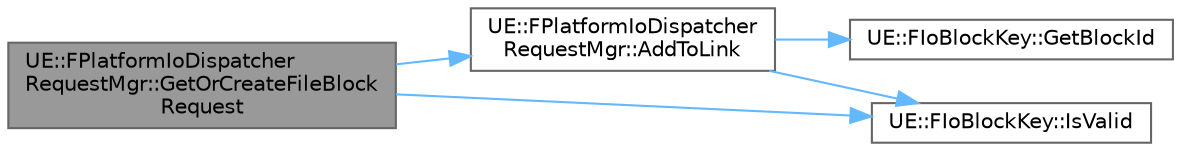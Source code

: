digraph "UE::FPlatformIoDispatcherRequestMgr::GetOrCreateFileBlockRequest"
{
 // INTERACTIVE_SVG=YES
 // LATEX_PDF_SIZE
  bgcolor="transparent";
  edge [fontname=Helvetica,fontsize=10,labelfontname=Helvetica,labelfontsize=10];
  node [fontname=Helvetica,fontsize=10,shape=box,height=0.2,width=0.4];
  rankdir="LR";
  Node1 [id="Node000001",label="UE::FPlatformIoDispatcher\lRequestMgr::GetOrCreateFileBlock\lRequest",height=0.2,width=0.4,color="gray40", fillcolor="grey60", style="filled", fontcolor="black",tooltip=" "];
  Node1 -> Node2 [id="edge1_Node000001_Node000002",color="steelblue1",style="solid",tooltip=" "];
  Node2 [id="Node000002",label="UE::FPlatformIoDispatcher\lRequestMgr::AddToLink",height=0.2,width=0.4,color="grey40", fillcolor="white", style="filled",URL="$d6/d5a/classUE_1_1FPlatformIoDispatcherRequestMgr.html#ab753ce442ce50a5687b22083909554c6",tooltip=" "];
  Node2 -> Node3 [id="edge2_Node000002_Node000003",color="steelblue1",style="solid",tooltip=" "];
  Node3 [id="Node000003",label="UE::FIoBlockKey::GetBlockId",height=0.2,width=0.4,color="grey40", fillcolor="white", style="filled",URL="$d8/d05/structUE_1_1FIoBlockKey.html#a8664b1f1fe973870e6e396788ffa3800",tooltip=" "];
  Node2 -> Node4 [id="edge3_Node000002_Node000004",color="steelblue1",style="solid",tooltip=" "];
  Node4 [id="Node000004",label="UE::FIoBlockKey::IsValid",height=0.2,width=0.4,color="grey40", fillcolor="white", style="filled",URL="$d8/d05/structUE_1_1FIoBlockKey.html#acd4756e00ee9180f7d2a0a4cd6da3c8a",tooltip=" "];
  Node1 -> Node4 [id="edge4_Node000001_Node000004",color="steelblue1",style="solid",tooltip=" "];
}
